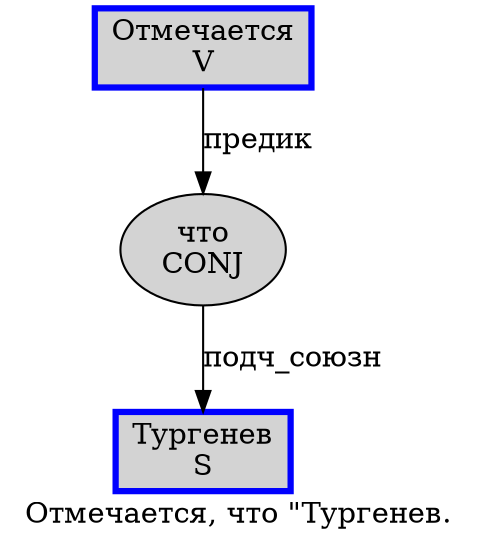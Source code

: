 digraph SENTENCE_675 {
	graph [label="Отмечается, что \"Тургенев."]
	node [style=filled]
		0 [label="Отмечается
V" color=blue fillcolor=lightgray penwidth=3 shape=box]
		2 [label="что
CONJ" color="" fillcolor=lightgray penwidth=1 shape=ellipse]
		4 [label="Тургенев
S" color=blue fillcolor=lightgray penwidth=3 shape=box]
			0 -> 2 [label="предик"]
			2 -> 4 [label="подч_союзн"]
}